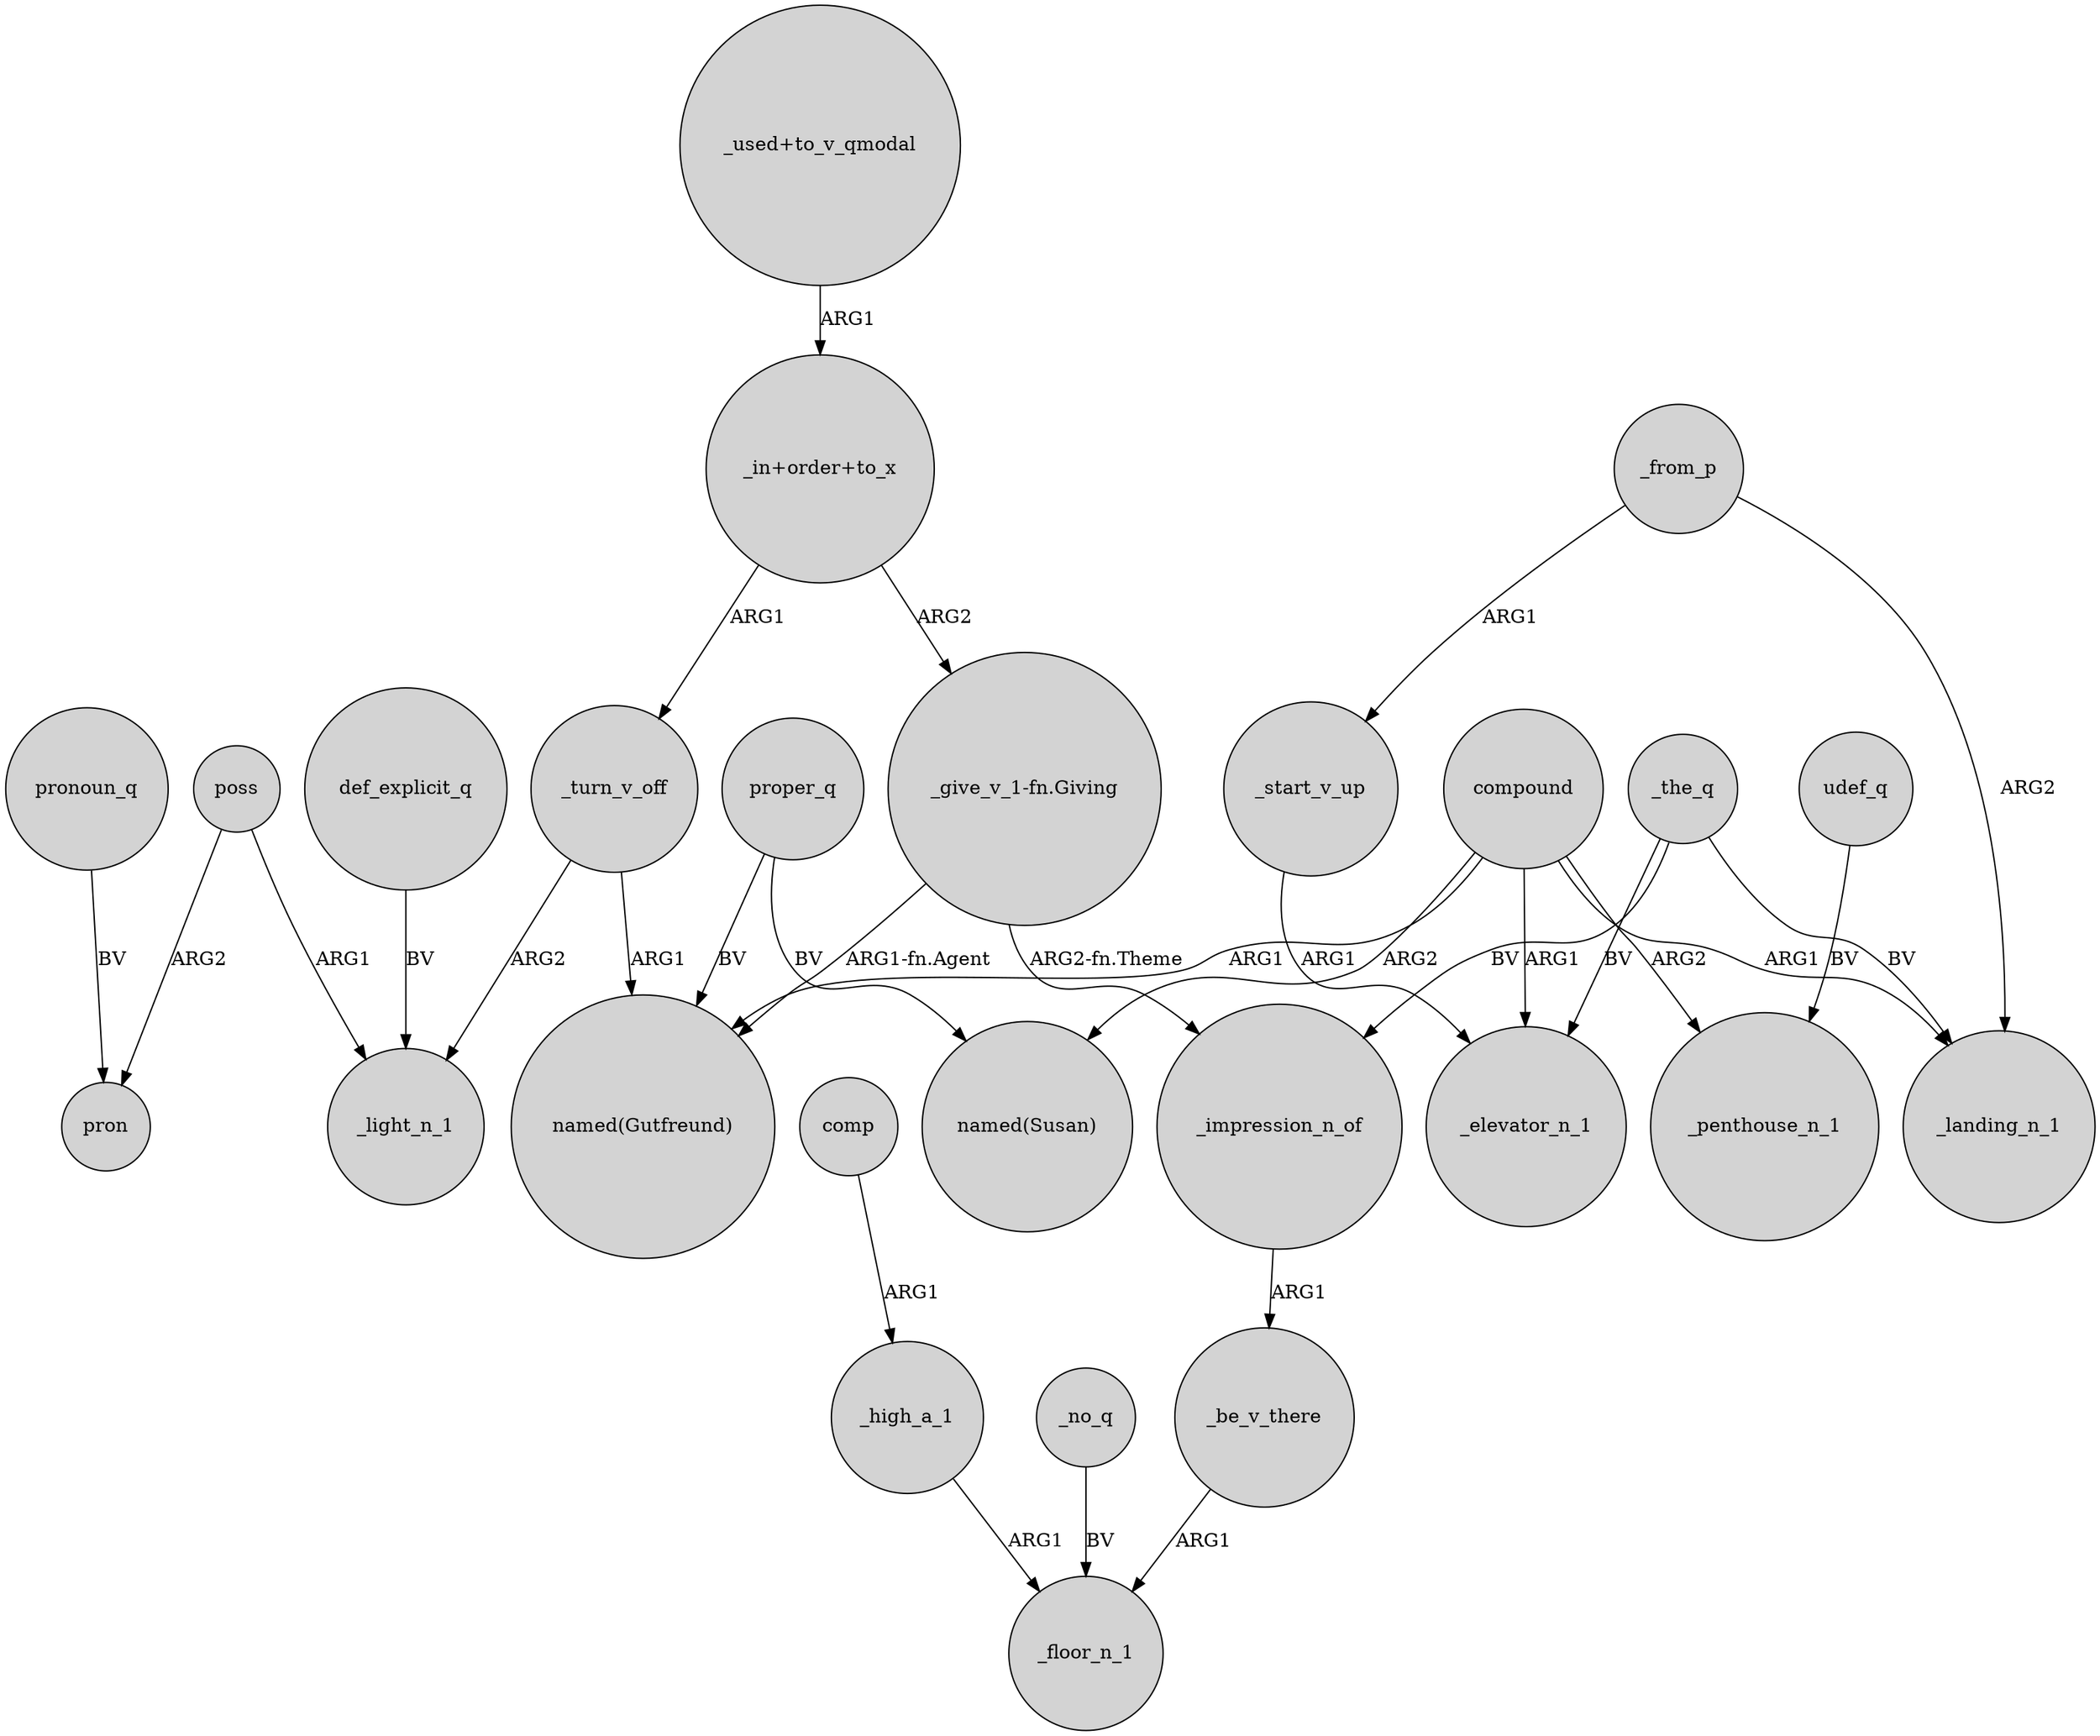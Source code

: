 digraph {
	node [shape=circle style=filled]
	_start_v_up -> _elevator_n_1 [label=ARG1]
	poss -> pron [label=ARG2]
	_the_q -> _impression_n_of [label=BV]
	"_in+order+to_x" -> _turn_v_off [label=ARG1]
	_impression_n_of -> _be_v_there [label=ARG1]
	_no_q -> _floor_n_1 [label=BV]
	"_used+to_v_qmodal" -> "_in+order+to_x" [label=ARG1]
	"_give_v_1-fn.Giving" -> _impression_n_of [label="ARG2-fn.Theme"]
	poss -> _light_n_1 [label=ARG1]
	proper_q -> "named(Susan)" [label=BV]
	comp -> _high_a_1 [label=ARG1]
	_from_p -> _start_v_up [label=ARG1]
	compound -> _elevator_n_1 [label=ARG1]
	pronoun_q -> pron [label=BV]
	_high_a_1 -> _floor_n_1 [label=ARG1]
	compound -> "named(Gutfreund)" [label=ARG1]
	compound -> _penthouse_n_1 [label=ARG2]
	"_give_v_1-fn.Giving" -> "named(Gutfreund)" [label="ARG1-fn.Agent"]
	_the_q -> _elevator_n_1 [label=BV]
	udef_q -> _penthouse_n_1 [label=BV]
	proper_q -> "named(Gutfreund)" [label=BV]
	def_explicit_q -> _light_n_1 [label=BV]
	"_in+order+to_x" -> "_give_v_1-fn.Giving" [label=ARG2]
	_turn_v_off -> "named(Gutfreund)" [label=ARG1]
	compound -> "named(Susan)" [label=ARG2]
	_be_v_there -> _floor_n_1 [label=ARG1]
	_turn_v_off -> _light_n_1 [label=ARG2]
	_from_p -> _landing_n_1 [label=ARG2]
	compound -> _landing_n_1 [label=ARG1]
	_the_q -> _landing_n_1 [label=BV]
}
